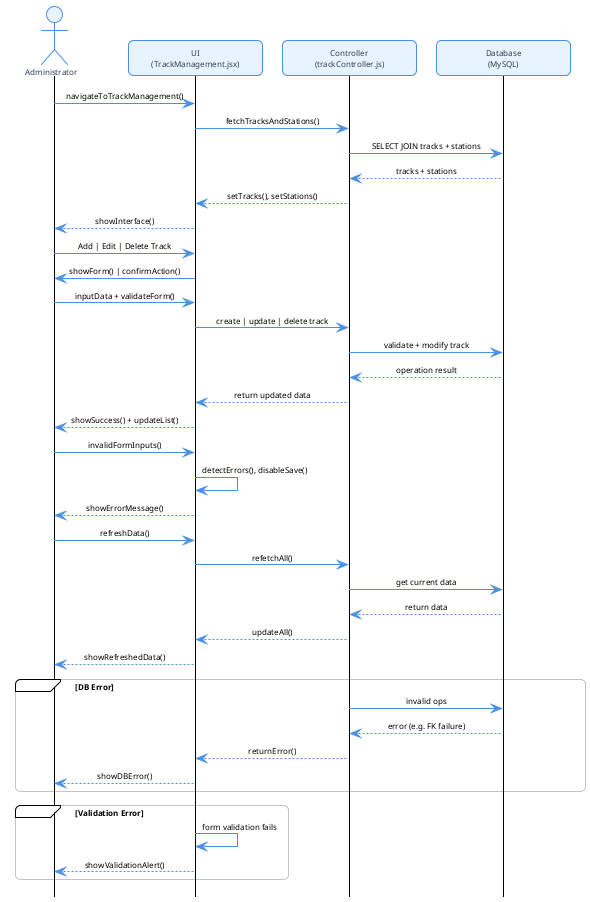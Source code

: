 @startuml ModifyTracks
!theme plain
hide footbox

' Compact layout
skinparam roundcorner 10
skinparam maxmessagesize 120
skinparam ParticipantPadding 10
skinparam BoxPadding 10
skinparam minClassWidth 120
skinparam defaultFontName Signika
skinparam defaultFontSize 8

skinparam participant {
    Padding 5
    BackgroundColor #E8F4FD
    BorderColor #4A90E2
    FontColor #2C3E50
}

skinparam actor {
    BackgroundColor #E8F4FD
    BorderColor #4A90E2
    FontColor #2C3E50
    FontSize 8
}

skinparam sequence {
    ArrowColor #4A90E2
    MessageAlignment center
    GroupHeaderFontSize 0
    GroupBorderThickness 0
}

actor Administrator
participant "UI\n(TrackManagement.jsx)" as UI
participant "Controller\n(trackController.js)" as Controller
participant "Database\n(MySQL)" as DB

'-- Load & Setup --
Administrator -> UI: navigateToTrackManagement()
UI -> Controller: fetchTracksAndStations()
Controller -> DB: SELECT JOIN tracks + stations
DB --> Controller: tracks + stations
Controller --> UI: setTracks(), setStations()
UI --> Administrator: showInterface()

'-- CRUD with Validation --
Administrator -> UI: Add | Edit | Delete Track
UI -> Administrator: showForm() | confirmAction()
Administrator -> UI: inputData + validateForm()
UI -> Controller: create | update | delete track
Controller -> DB: validate + modify track
DB --> Controller: operation result
Controller --> UI: return updated data
UI --> Administrator: showSuccess() + updateList()

'-- Form Errors & Refresh --
Administrator -> UI: invalidFormInputs()
UI -> UI: detectErrors(), disableSave()
UI --> Administrator: showErrorMessage()

Administrator -> UI: refreshData()
UI -> Controller: refetchAll()
Controller -> DB: get current data
DB --> Controller: return data
Controller --> UI: updateAll()
UI --> Administrator: showRefreshedData()

'-- Error Handling --
alt DB Error
  Controller -> DB: invalid ops
  DB --> Controller: error (e.g. FK failure)
  Controller --> UI: returnError()
  UI --> Administrator: showDBError()
end

alt Validation Error
  UI -> UI: form validation fails
  UI --> Administrator: showValidationAlert()
end

@enduml
